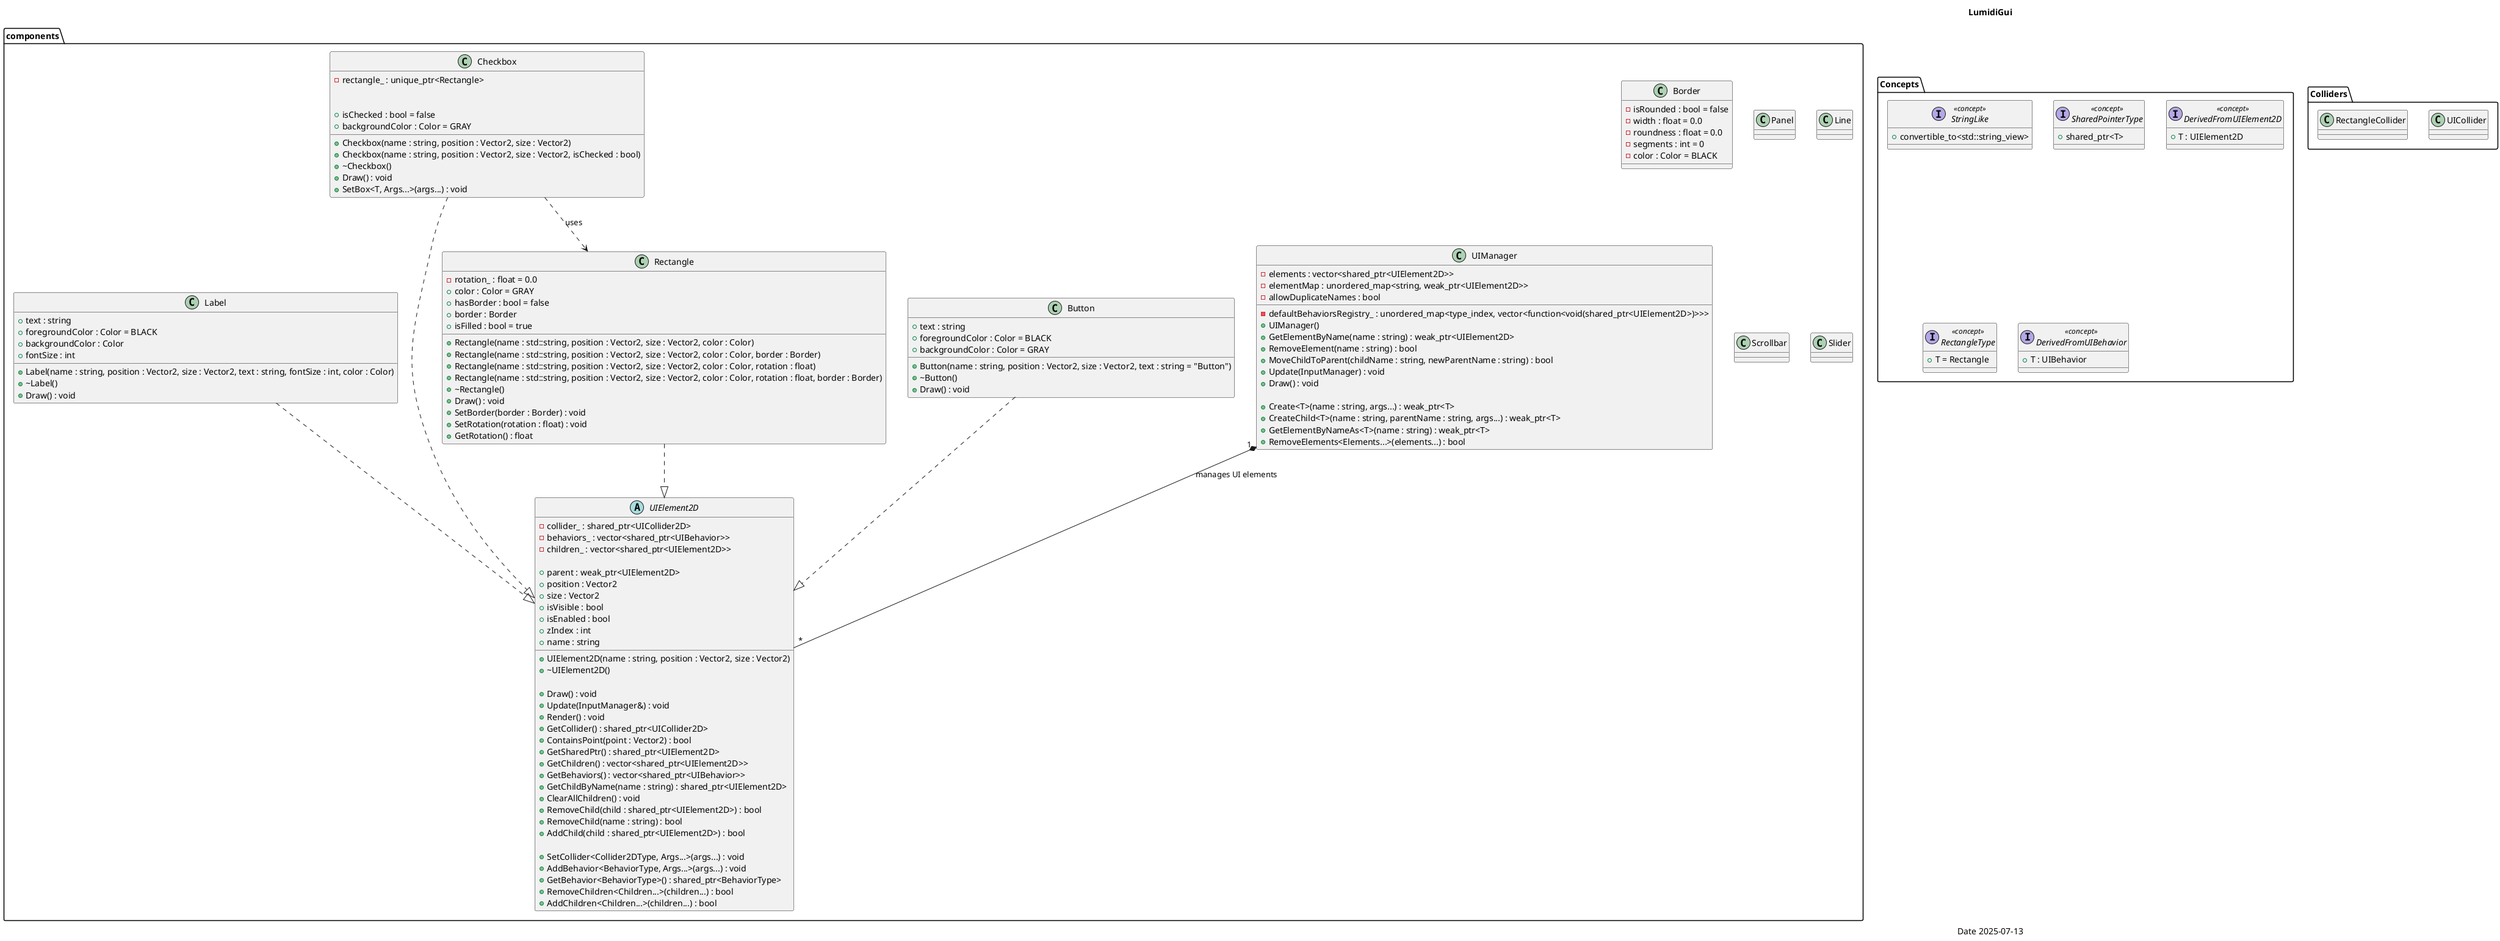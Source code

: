 @startuml class_diagram
caption Date 2025-07-13
title LumidiGui

' this is rough diagram to help understand the architect and may not be up to date


package Colliders {
  class UICollider{

  }

  class RectangleCollider {

  }

}

package components {
   class UIManager {
    - elements : vector<shared_ptr<UIElement2D>>
    - elementMap : unordered_map<string, weak_ptr<UIElement2D>>
    - defaultBehaviorsRegistry_ : unordered_map<type_index, vector<function<void(shared_ptr<UIElement2D>)>>>
    - allowDuplicateNames : bool

    + UIManager()
    + GetElementByName(name : string) : weak_ptr<UIElement2D>
    + RemoveElement(name : string) : bool
    + MoveChildToParent(childName : string, newParentName : string) : bool
    + Update(InputManager) : void
    + Draw() : void

    + Create<T>(name : string, args...) : weak_ptr<T>
    + CreateChild<T>(name : string, parentName : string, args...) : weak_ptr<T>
    + GetElementByNameAs<T>(name : string) : weak_ptr<T>
    + RemoveElements<Elements...>(elements...) : bool
  
  }

  abstract class UIElement2D {
    - collider_ : shared_ptr<UICollider2D>
    - behaviors_ : vector<shared_ptr<UIBehavior>>
    - children_ : vector<shared_ptr<UIElement2D>>

    + parent : weak_ptr<UIElement2D>
    + position : Vector2
    + size : Vector2
    + isVisible : bool
    + isEnabled : bool
    + zIndex : int
    + name : string

    + UIElement2D(name : string, position : Vector2, size : Vector2)
    + ~UIElement2D()

    + Draw() : void
    + Update(InputManager&) : void
    + Render() : void
    + GetCollider() : shared_ptr<UICollider2D>
    + ContainsPoint(point : Vector2) : bool
    + GetSharedPtr() : shared_ptr<UIElement2D>
    + GetChildren() : vector<shared_ptr<UIElement2D>>
    + GetBehaviors() : vector<shared_ptr<UIBehavior>>
    + GetChildByName(name : string) : shared_ptr<UIElement2D>
    + ClearAllChildren() : void
    + RemoveChild(child : shared_ptr<UIElement2D>) : bool
    + RemoveChild(name : string) : bool
    + AddChild(child : shared_ptr<UIElement2D>) : bool

    + SetCollider<Collider2DType, Args...>(args...) : void
    + AddBehavior<BehaviorType, Args...>(args...) : void
    + GetBehavior<BehaviorType>() : shared_ptr<BehaviorType>
    + RemoveChildren<Children...>(children...) : bool
    + AddChildren<Children...>(children...) : bool
  }

  class Border {
    - isRounded : bool = false
    - width : float = 0.0
    - roundness : float = 0.0
    - segments : int = 0
    - color : Color = BLACK
  }

  class Rectangle {
    - rotation_ : float = 0.0
    + color : Color = GRAY
    + hasBorder : bool = false
    + border : Border
    + isFilled : bool = true

    + Rectangle(name : std::string, position : Vector2, size : Vector2, color : Color)
    + Rectangle(name : std::string, position : Vector2, size : Vector2, color : Color, border : Border)
    + Rectangle(name : std::string, position : Vector2, size : Vector2, color : Color, rotation : float)
    + Rectangle(name : std::string, position : Vector2, size : Vector2, color : Color, rotation : float, border : Border)
    + ~Rectangle()
    + Draw() : void
    + SetBorder(border : Border) : void
    + SetRotation(rotation : float) : void
    + GetRotation() : float
  }

  Rectangle ..|> UIElement2D

   class Button {
    + Button(name : string, position : Vector2, size : Vector2, text : string = "Button")
    + ~Button()
    + Draw() : void

    + text : string
    + foregroundColor : Color = BLACK
    + backgroundColor : Color = GRAY
  }

  Button ..|> UIElement2D

  class Checkbox {
    - rectangle_ : unique_ptr<Rectangle>

    + Checkbox(name : string, position : Vector2, size : Vector2)
    + Checkbox(name : string, position : Vector2, size : Vector2, isChecked : bool)
    + ~Checkbox()
    + Draw() : void

    + isChecked : bool = false
    + backgroundColor : Color = GRAY

    + SetBox<T, Args...>(args...) : void
  }

  Checkbox ..|> UIElement2D
  Checkbox ..> Rectangle : uses

    class Label {
    + Label(name : string, position : Vector2, size : Vector2, text : string, fontSize : int, color : Color)
    + ~Label()
    + Draw() : void

    + text : string
    + foregroundColor : Color = BLACK
    + backgroundColor : Color
    + fontSize : int
  }

  Label ..|> UIElement2D

  class Panel {

  }

  class Line {

  }

  

  class Scrollbar {

  }

  class Slider {

  }


}

UIManager "1" *-- "*" UIElement2D : manages UI elements

package Events {

  package Behaviors {
     abstract class UIBehavior {
      - parent_ : std::weak_ptr<UIElement2D>
      + <<abstract>> Update(inputManager : InputManager) : void
      + Render() : void
      + ~UIBehavior()
      + isEnabled : bool
    }


    class ClickBehavior {
      - onClick_ : std::function<void()>
      - isClicked_ : bool
      + ClickBehavior(parent : std::weak_ptr<UIElement2D>, onClick : std::function<void()>)
      + Update(inputManager : InputManager) : void
    }

    ClickBehavior ..|> UIBehavior


     class DragBehavior {
      - isDragging_ : bool
      + DragBehavior(parent : std::weak_ptr<UIElement2D>)
      + Update(inputManager : InputManager) : void
    }

    DragBehavior ..|> UIBehavior

      class HoverBehavior {
      - onHoverEnter_ : std::function<void()>
      - onHoverLeave_ : std::function<void()>
      - isHovering_ : bool
      + HoverBehavior(parent : std::weak_ptr<UIElement2D>, onEnter : std::function<void()>, onLeave : std::function<void()>)
      + Update(inputManager : InputManager) : void
    }

    HoverBehavior ..|> UIBehavior

  }

  class GlobalEventManager {

  }




}

package Shapes {
  annotation DrawShape <<utility>> {
    +DrawCross()
  }
}

package Input {
  class InputManager {

  }
}

package Concepts {
    interface "StringLike" <<concept>> {
    + convertible_to<std::string_view>
  }

  interface "SharedPointerType" <<concept>> {
    + shared_ptr<T>
  }

  interface "DerivedFromUIElement2D" <<concept>> {
    + T : UIElement2D
  }

  interface "RectangleType" <<concept>> {
    + T = Rectangle
  }

  interface "DerivedFromUIBehavior" <<concept>> {
    + T : UIBehavior
  }
}




@enduml